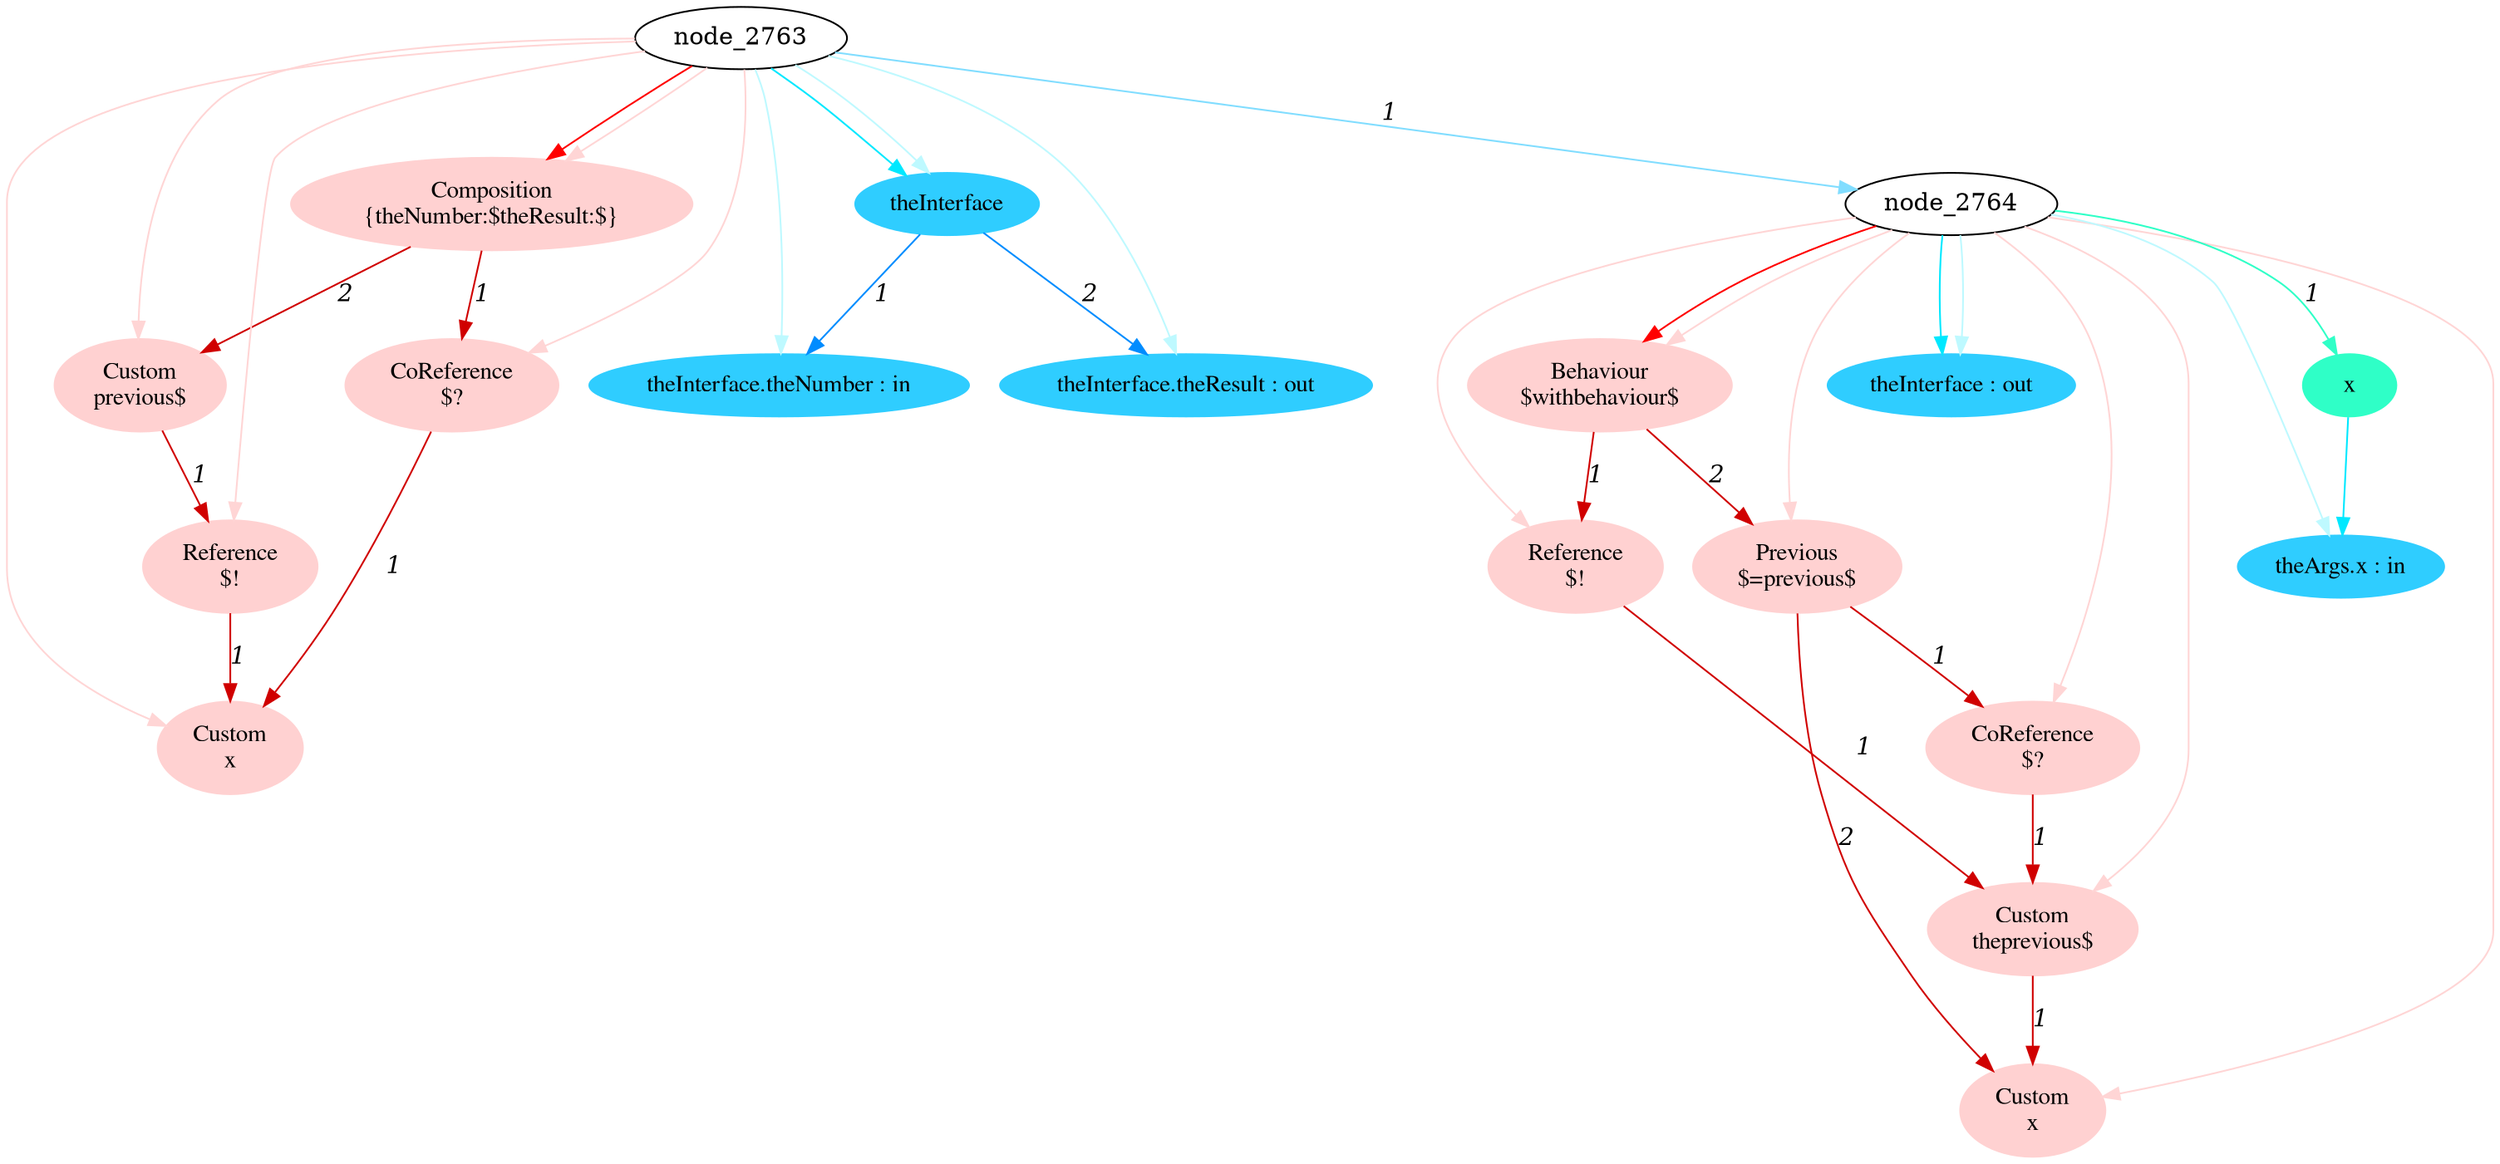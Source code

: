 digraph g{node_2828 [shape="ellipse", style="filled", color="#ffd1d1", fontname="Times", label="Custom
x" ]
node_2833 [shape="ellipse", style="filled", color="#ffd1d1", fontname="Times", label="Custom
theprevious$" ]
node_2838 [shape="ellipse", style="filled", color="#ffd1d1", fontname="Times", label="Reference
$!" ]
node_2842 [shape="ellipse", style="filled", color="#ffd1d1", fontname="Times", label="CoReference
$?" ]
node_2846 [shape="ellipse", style="filled", color="#ffd1d1", fontname="Times", label="Previous
$=previous$" ]
node_2851 [shape="ellipse", style="filled", color="#ffd1d1", fontname="Times", label="Behaviour
$withbehaviour$" ]
node_2856 [shape="ellipse", style="filled", color="#ffd1d1", fontname="Times", label="Custom
x" ]
node_2860 [shape="ellipse", style="filled", color="#ffd1d1", fontname="Times", label="CoReference
$?" ]
node_2864 [shape="ellipse", style="filled", color="#ffd1d1", fontname="Times", label="Reference
$!" ]
node_2868 [shape="ellipse", style="filled", color="#ffd1d1", fontname="Times", label="Custom
previous$" ]
node_2872 [shape="ellipse", style="filled", color="#ffd1d1", fontname="Times", label="Composition
{theNumber:$theResult:$}" ]
node_2765 [shape="ellipse", style="filled", color="#2fffc7", fontname="Times", label="x" ]
node_2766 [shape="ellipse", style="filled", color="#2fcdff", fontname="Times", label="theArgs.x : in" ]
node_2770 [shape="ellipse", style="filled", color="#2fcdff", fontname="Times", label="theInterface : out" ]
node_2801 [shape="ellipse", style="filled", color="#2fcdff", fontname="Times", label="theInterface" ]
node_2802 [shape="ellipse", style="filled", color="#2fcdff", fontname="Times", label="theInterface.theNumber : in" ]
node_2804 [shape="ellipse", style="filled", color="#2fcdff", fontname="Times", label="theInterface.theResult : out" ]
node_2833 -> node_2828 [dir=forward, arrowHead=normal, fontname="Times-Italic", arrowsize=1, color="#d00000", label="1",  headlabel="", taillabel="" ]
node_2838 -> node_2833 [dir=forward, arrowHead=normal, fontname="Times-Italic", arrowsize=1, color="#d00000", label="1",  headlabel="", taillabel="" ]
node_2842 -> node_2833 [dir=forward, arrowHead=normal, fontname="Times-Italic", arrowsize=1, color="#d00000", label="1",  headlabel="", taillabel="" ]
node_2846 -> node_2828 [dir=forward, arrowHead=normal, fontname="Times-Italic", arrowsize=1, color="#d00000", label="2",  headlabel="", taillabel="" ]
node_2846 -> node_2842 [dir=forward, arrowHead=normal, fontname="Times-Italic", arrowsize=1, color="#d00000", label="1",  headlabel="", taillabel="" ]
node_2851 -> node_2838 [dir=forward, arrowHead=normal, fontname="Times-Italic", arrowsize=1, color="#d00000", label="1",  headlabel="", taillabel="" ]
node_2851 -> node_2846 [dir=forward, arrowHead=normal, fontname="Times-Italic", arrowsize=1, color="#d00000", label="2",  headlabel="", taillabel="" ]
node_2860 -> node_2856 [dir=forward, arrowHead=normal, fontname="Times-Italic", arrowsize=1, color="#d00000", label="1",  headlabel="", taillabel="" ]
node_2864 -> node_2856 [dir=forward, arrowHead=normal, fontname="Times-Italic", arrowsize=1, color="#d00000", label="1",  headlabel="", taillabel="" ]
node_2868 -> node_2864 [dir=forward, arrowHead=normal, fontname="Times-Italic", arrowsize=1, color="#d00000", label="1",  headlabel="", taillabel="" ]
node_2872 -> node_2860 [dir=forward, arrowHead=normal, fontname="Times-Italic", arrowsize=1, color="#d00000", label="1",  headlabel="", taillabel="" ]
node_2872 -> node_2868 [dir=forward, arrowHead=normal, fontname="Times-Italic", arrowsize=1, color="#d00000", label="2",  headlabel="", taillabel="" ]
node_2764 -> node_2851 [dir=forward, arrowHead=normal, fontname="Times-Italic", arrowsize=1, color="#ff0000", label="",  headlabel="", taillabel="" ]
node_2763 -> node_2872 [dir=forward, arrowHead=normal, fontname="Times-Italic", arrowsize=1, color="#ff0000", label="",  headlabel="", taillabel="" ]
node_2764 -> node_2828 [dir=forward, arrowHead=normal, fontname="Times-Italic", arrowsize=1, color="#ffd5d5", label="",  headlabel="", taillabel="" ]
node_2764 -> node_2833 [dir=forward, arrowHead=normal, fontname="Times-Italic", arrowsize=1, color="#ffd5d5", label="",  headlabel="", taillabel="" ]
node_2764 -> node_2838 [dir=forward, arrowHead=normal, fontname="Times-Italic", arrowsize=1, color="#ffd5d5", label="",  headlabel="", taillabel="" ]
node_2764 -> node_2842 [dir=forward, arrowHead=normal, fontname="Times-Italic", arrowsize=1, color="#ffd5d5", label="",  headlabel="", taillabel="" ]
node_2764 -> node_2846 [dir=forward, arrowHead=normal, fontname="Times-Italic", arrowsize=1, color="#ffd5d5", label="",  headlabel="", taillabel="" ]
node_2764 -> node_2851 [dir=forward, arrowHead=normal, fontname="Times-Italic", arrowsize=1, color="#ffd5d5", label="",  headlabel="", taillabel="" ]
node_2763 -> node_2856 [dir=forward, arrowHead=normal, fontname="Times-Italic", arrowsize=1, color="#ffd5d5", label="",  headlabel="", taillabel="" ]
node_2763 -> node_2860 [dir=forward, arrowHead=normal, fontname="Times-Italic", arrowsize=1, color="#ffd5d5", label="",  headlabel="", taillabel="" ]
node_2763 -> node_2864 [dir=forward, arrowHead=normal, fontname="Times-Italic", arrowsize=1, color="#ffd5d5", label="",  headlabel="", taillabel="" ]
node_2763 -> node_2868 [dir=forward, arrowHead=normal, fontname="Times-Italic", arrowsize=1, color="#ffd5d5", label="",  headlabel="", taillabel="" ]
node_2763 -> node_2872 [dir=forward, arrowHead=normal, fontname="Times-Italic", arrowsize=1, color="#ffd5d5", label="",  headlabel="", taillabel="" ]
node_2764 -> node_2765 [dir=forward, arrowHead=normal, fontname="Times-Italic", arrowsize=1, color="#2fffc7", label="1",  headlabel="", taillabel="" ]
node_2765 -> node_2766 [dir=forward, arrowHead=normal, fontname="Times-Italic", arrowsize=1, color="#00e8ff", label="",  headlabel="", taillabel="" ]
node_2764 -> node_2770 [dir=forward, arrowHead=normal, fontname="Times-Italic", arrowsize=1, color="#00e8ff", label="",  headlabel="", taillabel="" ]
node_2763 -> node_2801 [dir=forward, arrowHead=normal, fontname="Times-Italic", arrowsize=1, color="#00e8ff", label="",  headlabel="", taillabel="" ]
node_2764 -> node_2766 [dir=forward, arrowHead=normal, fontname="Times-Italic", arrowsize=1, color="#bef9ff", label="",  headlabel="", taillabel="" ]
node_2764 -> node_2770 [dir=forward, arrowHead=normal, fontname="Times-Italic", arrowsize=1, color="#bef9ff", label="",  headlabel="", taillabel="" ]
node_2763 -> node_2802 [dir=forward, arrowHead=normal, fontname="Times-Italic", arrowsize=1, color="#bef9ff", label="",  headlabel="", taillabel="" ]
node_2763 -> node_2804 [dir=forward, arrowHead=normal, fontname="Times-Italic", arrowsize=1, color="#bef9ff", label="",  headlabel="", taillabel="" ]
node_2763 -> node_2801 [dir=forward, arrowHead=normal, fontname="Times-Italic", arrowsize=1, color="#bef9ff", label="",  headlabel="", taillabel="" ]
node_2801 -> node_2802 [dir=forward, arrowHead=normal, fontname="Times-Italic", arrowsize=1, color="#008cff", label="1",  headlabel="", taillabel="" ]
node_2801 -> node_2804 [dir=forward, arrowHead=normal, fontname="Times-Italic", arrowsize=1, color="#008cff", label="2",  headlabel="", taillabel="" ]
node_2763 -> node_2764 [dir=forward, arrowHead=normal, fontname="Times-Italic", arrowsize=1, color="#81ddff", label="1",  headlabel="", taillabel="" ]
}